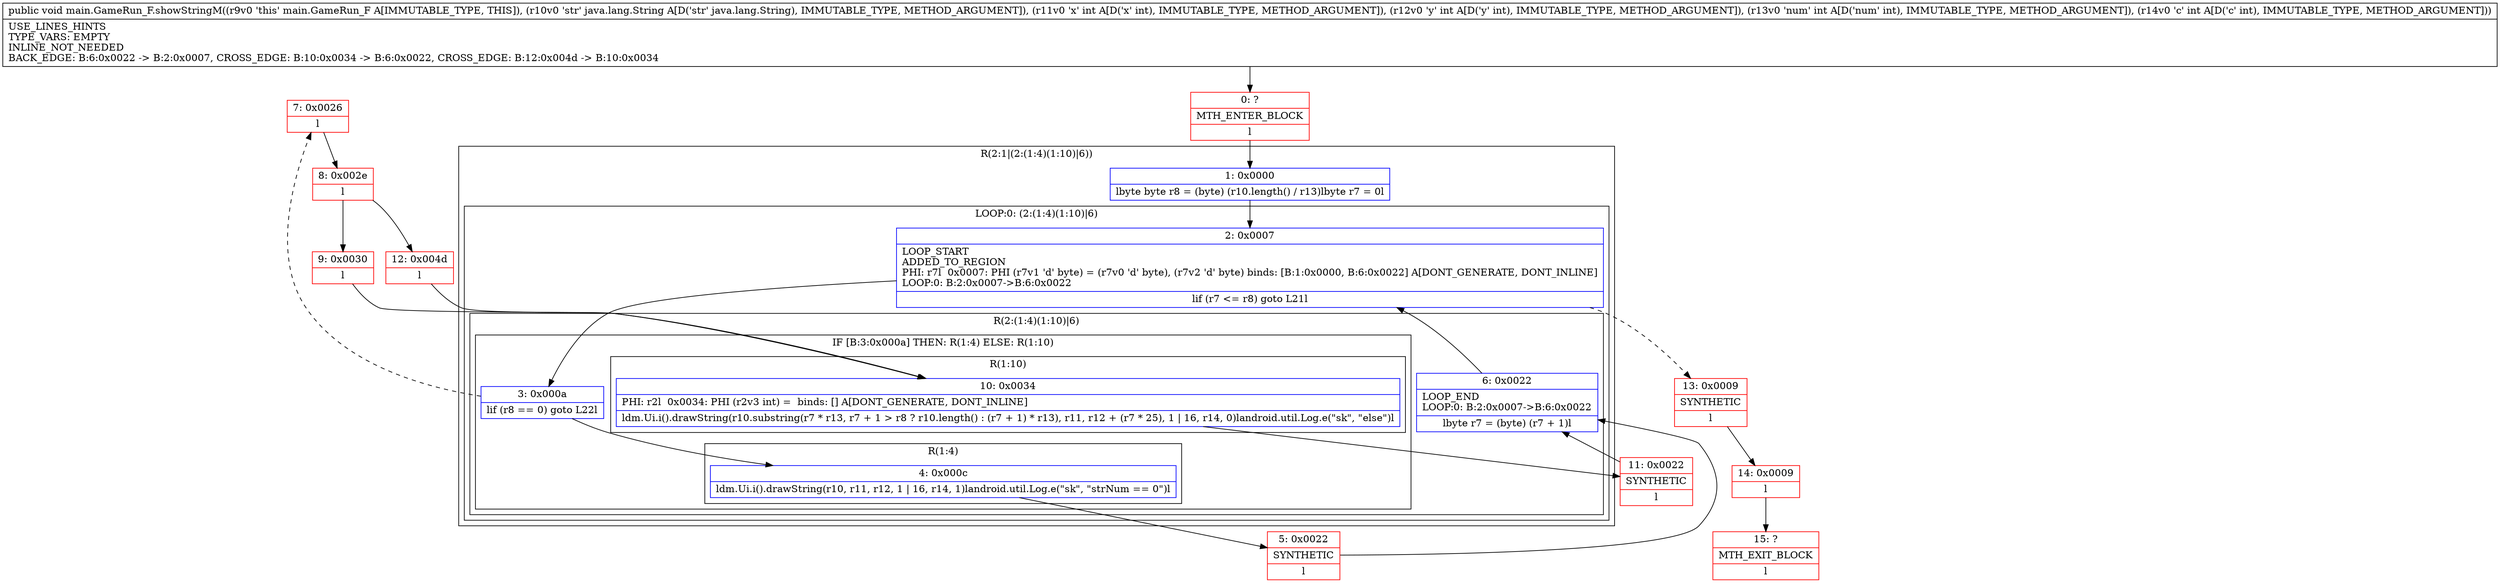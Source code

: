 digraph "CFG formain.GameRun_F.showStringM(Ljava\/lang\/String;IIII)V" {
subgraph cluster_Region_1308174651 {
label = "R(2:1|(2:(1:4)(1:10)|6))";
node [shape=record,color=blue];
Node_1 [shape=record,label="{1\:\ 0x0000|lbyte byte r8 = (byte) (r10.length() \/ r13)lbyte r7 = 0l}"];
subgraph cluster_LoopRegion_577923305 {
label = "LOOP:0: (2:(1:4)(1:10)|6)";
node [shape=record,color=blue];
Node_2 [shape=record,label="{2\:\ 0x0007|LOOP_START\lADDED_TO_REGION\lPHI: r7l  0x0007: PHI (r7v1 'd' byte) = (r7v0 'd' byte), (r7v2 'd' byte) binds: [B:1:0x0000, B:6:0x0022] A[DONT_GENERATE, DONT_INLINE]\lLOOP:0: B:2:0x0007\-\>B:6:0x0022\l|lif (r7 \<= r8) goto L21l}"];
subgraph cluster_Region_378714662 {
label = "R(2:(1:4)(1:10)|6)";
node [shape=record,color=blue];
subgraph cluster_IfRegion_13029565 {
label = "IF [B:3:0x000a] THEN: R(1:4) ELSE: R(1:10)";
node [shape=record,color=blue];
Node_3 [shape=record,label="{3\:\ 0x000a|lif (r8 == 0) goto L22l}"];
subgraph cluster_Region_1037272717 {
label = "R(1:4)";
node [shape=record,color=blue];
Node_4 [shape=record,label="{4\:\ 0x000c|ldm.Ui.i().drawString(r10, r11, r12, 1 \| 16, r14, 1)landroid.util.Log.e(\"sk\", \"strNum == 0\")l}"];
}
subgraph cluster_Region_304544168 {
label = "R(1:10)";
node [shape=record,color=blue];
Node_10 [shape=record,label="{10\:\ 0x0034|PHI: r2l  0x0034: PHI (r2v3 int) =  binds: [] A[DONT_GENERATE, DONT_INLINE]\l|ldm.Ui.i().drawString(r10.substring(r7 * r13, r7 + 1 \> r8 ? r10.length() : (r7 + 1) * r13), r11, r12 + (r7 * 25), 1 \| 16, r14, 0)landroid.util.Log.e(\"sk\", \"else\")l}"];
}
}
Node_6 [shape=record,label="{6\:\ 0x0022|LOOP_END\lLOOP:0: B:2:0x0007\-\>B:6:0x0022\l|lbyte r7 = (byte) (r7 + 1)l}"];
}
}
}
Node_0 [shape=record,color=red,label="{0\:\ ?|MTH_ENTER_BLOCK\l|l}"];
Node_5 [shape=record,color=red,label="{5\:\ 0x0022|SYNTHETIC\l|l}"];
Node_7 [shape=record,color=red,label="{7\:\ 0x0026|l}"];
Node_8 [shape=record,color=red,label="{8\:\ 0x002e|l}"];
Node_9 [shape=record,color=red,label="{9\:\ 0x0030|l}"];
Node_11 [shape=record,color=red,label="{11\:\ 0x0022|SYNTHETIC\l|l}"];
Node_12 [shape=record,color=red,label="{12\:\ 0x004d|l}"];
Node_13 [shape=record,color=red,label="{13\:\ 0x0009|SYNTHETIC\l|l}"];
Node_14 [shape=record,color=red,label="{14\:\ 0x0009|l}"];
Node_15 [shape=record,color=red,label="{15\:\ ?|MTH_EXIT_BLOCK\l|l}"];
MethodNode[shape=record,label="{public void main.GameRun_F.showStringM((r9v0 'this' main.GameRun_F A[IMMUTABLE_TYPE, THIS]), (r10v0 'str' java.lang.String A[D('str' java.lang.String), IMMUTABLE_TYPE, METHOD_ARGUMENT]), (r11v0 'x' int A[D('x' int), IMMUTABLE_TYPE, METHOD_ARGUMENT]), (r12v0 'y' int A[D('y' int), IMMUTABLE_TYPE, METHOD_ARGUMENT]), (r13v0 'num' int A[D('num' int), IMMUTABLE_TYPE, METHOD_ARGUMENT]), (r14v0 'c' int A[D('c' int), IMMUTABLE_TYPE, METHOD_ARGUMENT]))  | USE_LINES_HINTS\lTYPE_VARS: EMPTY\lINLINE_NOT_NEEDED\lBACK_EDGE: B:6:0x0022 \-\> B:2:0x0007, CROSS_EDGE: B:10:0x0034 \-\> B:6:0x0022, CROSS_EDGE: B:12:0x004d \-\> B:10:0x0034\l}"];
MethodNode -> Node_0;
Node_1 -> Node_2;
Node_2 -> Node_3;
Node_2 -> Node_13[style=dashed];
Node_3 -> Node_4;
Node_3 -> Node_7[style=dashed];
Node_4 -> Node_5;
Node_10 -> Node_11;
Node_6 -> Node_2;
Node_0 -> Node_1;
Node_5 -> Node_6;
Node_7 -> Node_8;
Node_8 -> Node_9;
Node_8 -> Node_12;
Node_9 -> Node_10;
Node_11 -> Node_6;
Node_12 -> Node_10;
Node_13 -> Node_14;
Node_14 -> Node_15;
}

